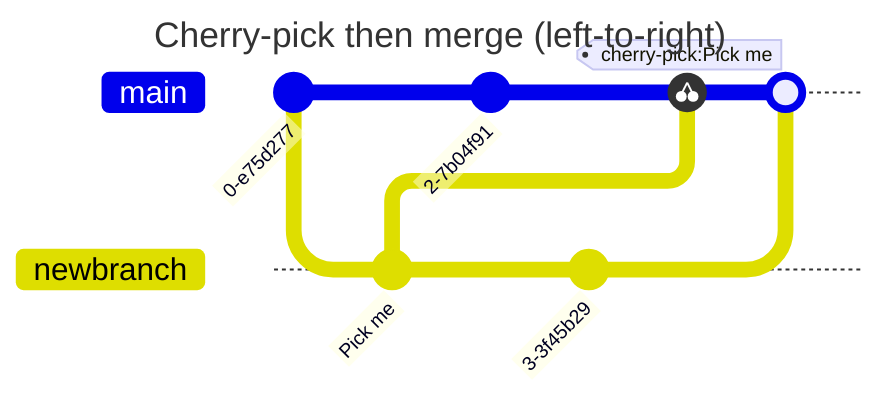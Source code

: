 ---
title: Cherry-pick then merge (left-to-right)
---
gitGraph LR:
commit
branch newbranch
checkout newbranch
commit id: "Pick me"
checkout main
commit
checkout newbranch
commit
checkout main
cherry-pick id: "Pick me"
merge newbranch